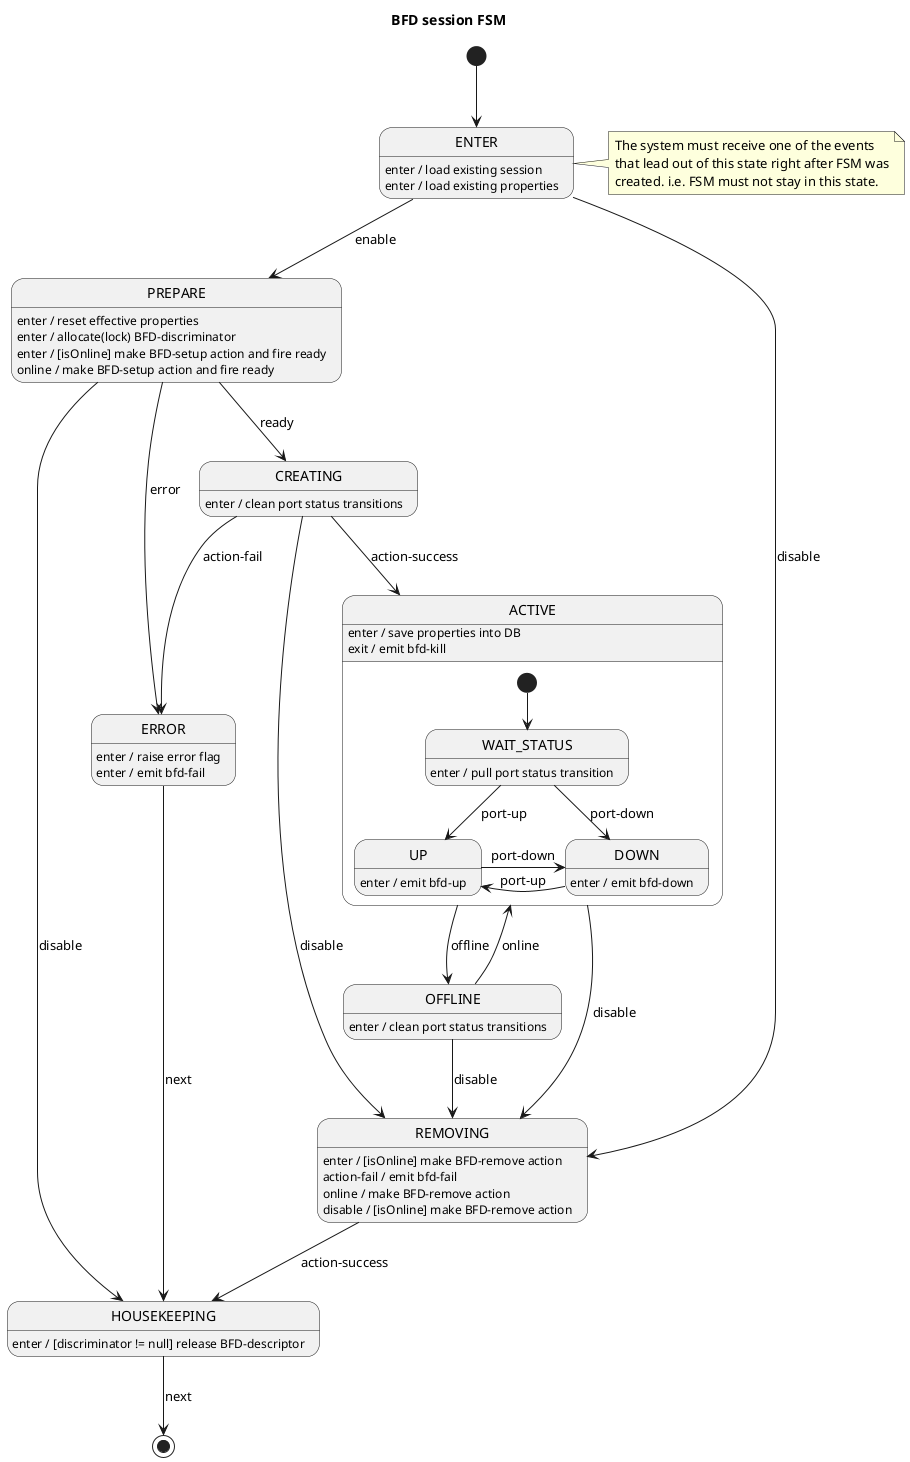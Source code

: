 Internal data
* BfdSessionData
* BFD descriptor
* effective properties
* action
* error flag

Internal signals
* action-success
* action-fail
* ready

Input signals
* online
* offline
* port-up
* port-down
* enable (ISL-FSM)
* disable (ISL-FSM)
* speaker-response

Output signals
* bfd-up
* bfd-down
* bfd-fail
* bfd-kill

@startuml bfd-port-FSM
title BFD session FSM

[*] --> ENTER
note right of ENTER
    The system must receive one of the events
    that lead out of this state right after FSM was
    created. i.e. FSM must not stay in this state.
end note

ENTER : enter / load existing session
ENTER : enter / load existing properties
ENTER --> PREPARE : enable
ENTER --> REMOVING : disable

PREPARE : enter / reset effective properties
PREPARE : enter / allocate(lock) BFD-discriminator
PREPARE : enter / [isOnline] make BFD-setup action and fire ready
PREPARE --> CREATING : ready
PREPARE --> HOUSEKEEPING : disable
PREPARE --> ERROR : error
PREPARE : online / make BFD-setup action and fire ready

CREATING : enter / clean port status transitions
CREATING --> ACTIVE : action-success
CREATING --> ERROR : action-fail
CREATING --> REMOVING : disable

ACTIVE : enter / save properties into DB
state ACTIVE {
    [*] --> WAIT_STATUS

    WAIT_STATUS : enter / pull port status transition
    WAIT_STATUS --> UP : port-up
    WAIT_STATUS --> DOWN : port-down

    UP -r-> DOWN : port-down
    UP : enter / emit bfd-up

    DOWN -l-> UP : port-up
    DOWN : enter / emit bfd-down
}
ACTIVE --> REMOVING : disable
ACTIVE --> OFFLINE : offline
ACTIVE : exit / emit bfd-kill

OFFLINE : enter / clean port status transitions
OFFLINE --> ACTIVE : online
OFFLINE --> REMOVING : disable

REMOVING : enter / [isOnline] make BFD-remove action
REMOVING --> HOUSEKEEPING : action-success
REMOVING : action-fail / emit bfd-fail
REMOVING : online / make BFD-remove action
REMOVING : disable / [isOnline] make BFD-remove action

ERROR : enter / raise error flag
ERROR : enter / emit bfd-fail
ERROR --> HOUSEKEEPING : next

HOUSEKEEPING : enter / [discriminator != null] release BFD-descriptor
HOUSEKEEPING --> [*] : next

@enduml
